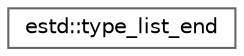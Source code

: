 digraph "Graphical Class Hierarchy"
{
 // LATEX_PDF_SIZE
  bgcolor="transparent";
  edge [fontname=Helvetica,fontsize=10,labelfontname=Helvetica,labelfontsize=10];
  node [fontname=Helvetica,fontsize=10,shape=box,height=0.2,width=0.4];
  rankdir="LR";
  Node0 [id="Node000000",label="estd::type_list_end",height=0.2,width=0.4,color="grey40", fillcolor="white", style="filled",URL="$de/d0e/structestd_1_1type__list__end.html",tooltip=" "];
}
